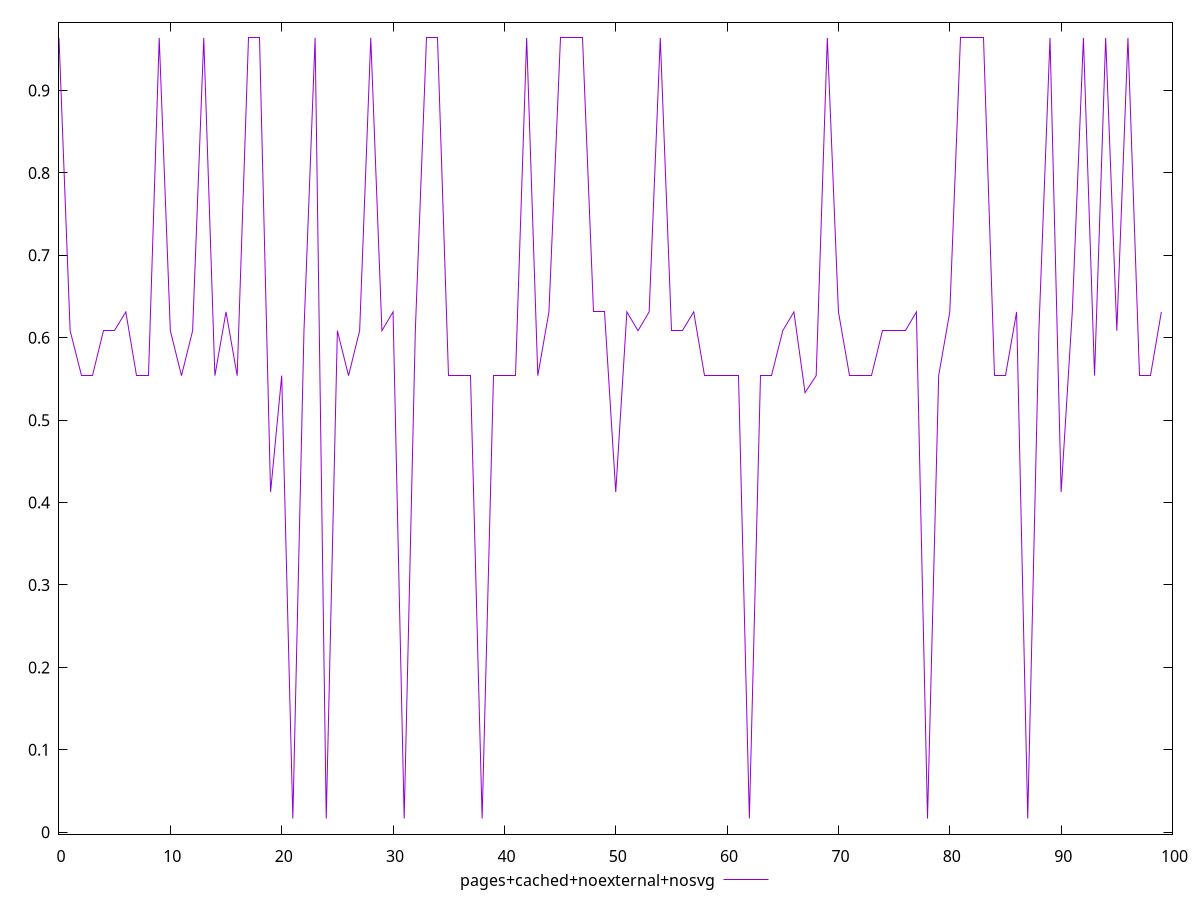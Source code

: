$_pagesCachedNoexternalNosvg <<EOF
0.9638914552234408
0.6085969600017687
0.5540004695589968
0.5540004695589968
0.6085969600017687
0.6085969600017687
0.6313938914065288
0.5540004695589968
0.5540004695589968
0.9638914552234408
0.6085969600017687
0.5540004695589968
0.6085969600017687
0.9638914552234408
0.5540004695589968
0.6313938914065288
0.5540004695589968
0.9638914552234408
0.9638914552234408
0.4127453832736135
0.5540004695589968
0.01659363310226647
0.6085969600017687
0.9638914552234408
0.01659363310226647
0.6085969600017687
0.5540004695589968
0.6085969600017687
0.9638914552234408
0.6085969600017687
0.6313938914065288
0.01659363310226647
0.6085969600017687
0.9638914552234408
0.9638914552234408
0.5540004695589968
0.5540004695589968
0.5540004695589968
0.01659363310226647
0.5540004695589968
0.5540004695589968
0.5540004695589968
0.9638914552234408
0.5540004695589968
0.6313938914065288
0.9638914552234408
0.9638914552234408
0.9638914552234408
0.6313938914065288
0.6313938914065288
0.4127453832736135
0.6313938914065288
0.6085969600017687
0.6313938914065288
0.9638914552234408
0.6085969600017687
0.6085969600017687
0.6313938914065288
0.5540004695589968
0.5540004695589968
0.5540004695589968
0.5540004695589968
0.01659363310226647
0.5540004695589968
0.5540004695589968
0.6085969600017687
0.6313938914065288
0.5333589402932184
0.5540004695589968
0.9638914552234408
0.6313938914065288
0.5540004695589968
0.5540004695589968
0.5540004695589968
0.6085969600017687
0.6085969600017687
0.6085969600017687
0.6313938914065288
0.01659363310226647
0.5540004695589968
0.6313938914065288
0.9638914552234408
0.9638914552234408
0.9638914552234408
0.5540004695589968
0.5540004695589968
0.6313938914065288
0.01659363310226647
0.6085969600017687
0.9638914552234408
0.4127453832736135
0.6313938914065288
0.9638914552234408
0.5540004695589968
0.9638914552234408
0.6085969600017687
0.9638914552234408
0.5540004695589968
0.5540004695589968
0.6313938914065288
EOF
set key outside below
set terminal pngcairo
set output "report_00006_2020-11-02T20-21-41.718Z/cumulative-layout-shift/pages+cached+noexternal+nosvg//score.png"
set yrange [-0.002352323340157017:0.9828374116658642]
plot $_pagesCachedNoexternalNosvg title "pages+cached+noexternal+nosvg" with line ,